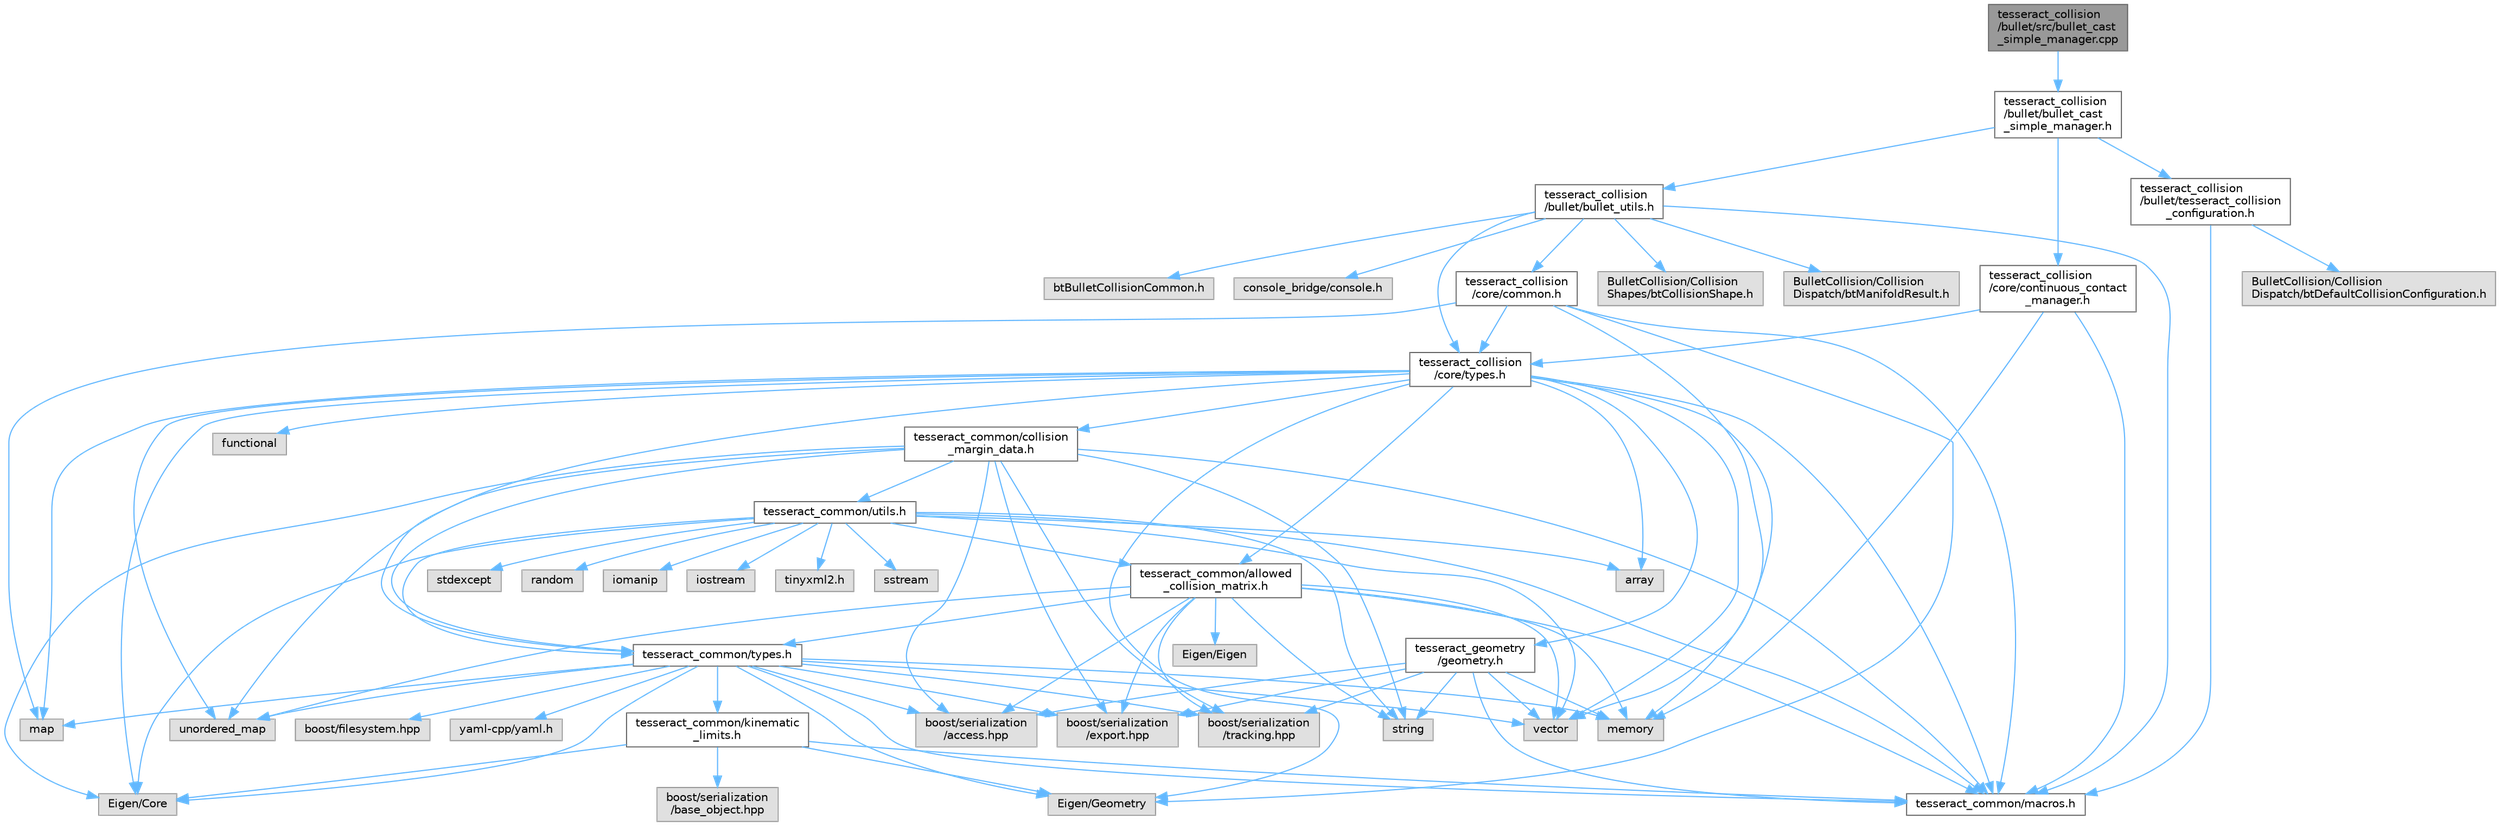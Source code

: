 digraph "tesseract_collision/bullet/src/bullet_cast_simple_manager.cpp"
{
 // LATEX_PDF_SIZE
  bgcolor="transparent";
  edge [fontname=Helvetica,fontsize=10,labelfontname=Helvetica,labelfontsize=10];
  node [fontname=Helvetica,fontsize=10,shape=box,height=0.2,width=0.4];
  Node1 [label="tesseract_collision\l/bullet/src/bullet_cast\l_simple_manager.cpp",height=0.2,width=0.4,color="gray40", fillcolor="grey60", style="filled", fontcolor="black",tooltip="Tesseract ROS Bullet Cast(continuous) Simple Manager implementation."];
  Node1 -> Node2 [color="steelblue1",style="solid"];
  Node2 [label="tesseract_collision\l/bullet/bullet_cast\l_simple_manager.h",height=0.2,width=0.4,color="grey40", fillcolor="white", style="filled",URL="$d5/d68/bullet__cast__simple__manager_8h.html",tooltip="Tesseract ROS Bullet cast(continuous) simple collision manager."];
  Node2 -> Node3 [color="steelblue1",style="solid"];
  Node3 [label="tesseract_collision\l/bullet/bullet_utils.h",height=0.2,width=0.4,color="grey40", fillcolor="white", style="filled",URL="$d6/d91/bullet__utils_8h.html",tooltip="Tesseract ROS Bullet environment utility function."];
  Node3 -> Node4 [color="steelblue1",style="solid"];
  Node4 [label="tesseract_common/macros.h",height=0.2,width=0.4,color="grey40", fillcolor="white", style="filled",URL="$de/d3c/macros_8h.html",tooltip="Common Tesseract Macros."];
  Node3 -> Node5 [color="steelblue1",style="solid"];
  Node5 [label="BulletCollision/Collision\lShapes/btCollisionShape.h",height=0.2,width=0.4,color="grey60", fillcolor="#E0E0E0", style="filled",tooltip=" "];
  Node3 -> Node6 [color="steelblue1",style="solid"];
  Node6 [label="BulletCollision/Collision\lDispatch/btManifoldResult.h",height=0.2,width=0.4,color="grey60", fillcolor="#E0E0E0", style="filled",tooltip=" "];
  Node3 -> Node7 [color="steelblue1",style="solid"];
  Node7 [label="btBulletCollisionCommon.h",height=0.2,width=0.4,color="grey60", fillcolor="#E0E0E0", style="filled",tooltip=" "];
  Node3 -> Node8 [color="steelblue1",style="solid"];
  Node8 [label="console_bridge/console.h",height=0.2,width=0.4,color="grey60", fillcolor="#E0E0E0", style="filled",tooltip=" "];
  Node3 -> Node9 [color="steelblue1",style="solid"];
  Node9 [label="tesseract_collision\l/core/types.h",height=0.2,width=0.4,color="grey40", fillcolor="white", style="filled",URL="$d3/db3/tesseract__collision_2core_2include_2tesseract__collision_2core_2types_8h.html",tooltip="Tesseracts Collision Common Types."];
  Node9 -> Node4 [color="steelblue1",style="solid"];
  Node9 -> Node10 [color="steelblue1",style="solid"];
  Node10 [label="Eigen/Core",height=0.2,width=0.4,color="grey60", fillcolor="#E0E0E0", style="filled",tooltip=" "];
  Node9 -> Node11 [color="steelblue1",style="solid"];
  Node11 [label="Eigen/Geometry",height=0.2,width=0.4,color="grey60", fillcolor="#E0E0E0", style="filled",tooltip=" "];
  Node9 -> Node12 [color="steelblue1",style="solid"];
  Node12 [label="vector",height=0.2,width=0.4,color="grey60", fillcolor="#E0E0E0", style="filled",tooltip=" "];
  Node9 -> Node13 [color="steelblue1",style="solid"];
  Node13 [label="memory",height=0.2,width=0.4,color="grey60", fillcolor="#E0E0E0", style="filled",tooltip=" "];
  Node9 -> Node14 [color="steelblue1",style="solid"];
  Node14 [label="map",height=0.2,width=0.4,color="grey60", fillcolor="#E0E0E0", style="filled",tooltip=" "];
  Node9 -> Node15 [color="steelblue1",style="solid"];
  Node15 [label="array",height=0.2,width=0.4,color="grey60", fillcolor="#E0E0E0", style="filled",tooltip=" "];
  Node9 -> Node16 [color="steelblue1",style="solid"];
  Node16 [label="unordered_map",height=0.2,width=0.4,color="grey60", fillcolor="#E0E0E0", style="filled",tooltip=" "];
  Node9 -> Node17 [color="steelblue1",style="solid"];
  Node17 [label="functional",height=0.2,width=0.4,color="grey60", fillcolor="#E0E0E0", style="filled",tooltip=" "];
  Node9 -> Node18 [color="steelblue1",style="solid"];
  Node18 [label="tesseract_geometry\l/geometry.h",height=0.2,width=0.4,color="grey40", fillcolor="white", style="filled",URL="$d0/da6/tesseract__geometry_2include_2tesseract__geometry_2geometry_8h.html",tooltip="Tesseract Geometries."];
  Node18 -> Node4 [color="steelblue1",style="solid"];
  Node18 -> Node19 [color="steelblue1",style="solid"];
  Node19 [label="boost/serialization\l/access.hpp",height=0.2,width=0.4,color="grey60", fillcolor="#E0E0E0", style="filled",tooltip=" "];
  Node18 -> Node20 [color="steelblue1",style="solid"];
  Node20 [label="boost/serialization\l/export.hpp",height=0.2,width=0.4,color="grey60", fillcolor="#E0E0E0", style="filled",tooltip=" "];
  Node18 -> Node13 [color="steelblue1",style="solid"];
  Node18 -> Node21 [color="steelblue1",style="solid"];
  Node21 [label="string",height=0.2,width=0.4,color="grey60", fillcolor="#E0E0E0", style="filled",tooltip=" "];
  Node18 -> Node12 [color="steelblue1",style="solid"];
  Node18 -> Node22 [color="steelblue1",style="solid"];
  Node22 [label="boost/serialization\l/tracking.hpp",height=0.2,width=0.4,color="grey60", fillcolor="#E0E0E0", style="filled",tooltip=" "];
  Node9 -> Node23 [color="steelblue1",style="solid"];
  Node23 [label="tesseract_common/types.h",height=0.2,width=0.4,color="grey40", fillcolor="white", style="filled",URL="$dd/ddb/tesseract__common_2include_2tesseract__common_2types_8h.html",tooltip="Common Tesseract Types."];
  Node23 -> Node4 [color="steelblue1",style="solid"];
  Node23 -> Node19 [color="steelblue1",style="solid"];
  Node23 -> Node10 [color="steelblue1",style="solid"];
  Node23 -> Node11 [color="steelblue1",style="solid"];
  Node23 -> Node12 [color="steelblue1",style="solid"];
  Node23 -> Node13 [color="steelblue1",style="solid"];
  Node23 -> Node14 [color="steelblue1",style="solid"];
  Node23 -> Node16 [color="steelblue1",style="solid"];
  Node23 -> Node24 [color="steelblue1",style="solid"];
  Node24 [label="boost/filesystem.hpp",height=0.2,width=0.4,color="grey60", fillcolor="#E0E0E0", style="filled",tooltip=" "];
  Node23 -> Node25 [color="steelblue1",style="solid"];
  Node25 [label="yaml-cpp/yaml.h",height=0.2,width=0.4,color="grey60", fillcolor="#E0E0E0", style="filled",tooltip=" "];
  Node23 -> Node26 [color="steelblue1",style="solid"];
  Node26 [label="tesseract_common/kinematic\l_limits.h",height=0.2,width=0.4,color="grey40", fillcolor="white", style="filled",URL="$d9/dc2/kinematic__limits_8h.html",tooltip="Common Tesseract Kinematic Limits and Related Utility Functions."];
  Node26 -> Node4 [color="steelblue1",style="solid"];
  Node26 -> Node10 [color="steelblue1",style="solid"];
  Node26 -> Node11 [color="steelblue1",style="solid"];
  Node26 -> Node27 [color="steelblue1",style="solid"];
  Node27 [label="boost/serialization\l/base_object.hpp",height=0.2,width=0.4,color="grey60", fillcolor="#E0E0E0", style="filled",tooltip=" "];
  Node23 -> Node20 [color="steelblue1",style="solid"];
  Node23 -> Node22 [color="steelblue1",style="solid"];
  Node9 -> Node28 [color="steelblue1",style="solid"];
  Node28 [label="tesseract_common/collision\l_margin_data.h",height=0.2,width=0.4,color="grey40", fillcolor="white", style="filled",URL="$d4/da8/collision__margin__data_8h.html",tooltip="This is used to store collision margin information."];
  Node28 -> Node4 [color="steelblue1",style="solid"];
  Node28 -> Node19 [color="steelblue1",style="solid"];
  Node28 -> Node10 [color="steelblue1",style="solid"];
  Node28 -> Node21 [color="steelblue1",style="solid"];
  Node28 -> Node16 [color="steelblue1",style="solid"];
  Node28 -> Node23 [color="steelblue1",style="solid"];
  Node28 -> Node29 [color="steelblue1",style="solid"];
  Node29 [label="tesseract_common/utils.h",height=0.2,width=0.4,color="grey40", fillcolor="white", style="filled",URL="$dc/d79/tesseract__common_2include_2tesseract__common_2utils_8h.html",tooltip="Common Tesseract Utility Functions."];
  Node29 -> Node4 [color="steelblue1",style="solid"];
  Node29 -> Node15 [color="steelblue1",style="solid"];
  Node29 -> Node12 [color="steelblue1",style="solid"];
  Node29 -> Node21 [color="steelblue1",style="solid"];
  Node29 -> Node30 [color="steelblue1",style="solid"];
  Node30 [label="sstream",height=0.2,width=0.4,color="grey60", fillcolor="#E0E0E0", style="filled",tooltip=" "];
  Node29 -> Node31 [color="steelblue1",style="solid"];
  Node31 [label="stdexcept",height=0.2,width=0.4,color="grey60", fillcolor="#E0E0E0", style="filled",tooltip=" "];
  Node29 -> Node32 [color="steelblue1",style="solid"];
  Node32 [label="random",height=0.2,width=0.4,color="grey60", fillcolor="#E0E0E0", style="filled",tooltip=" "];
  Node29 -> Node33 [color="steelblue1",style="solid"];
  Node33 [label="iomanip",height=0.2,width=0.4,color="grey60", fillcolor="#E0E0E0", style="filled",tooltip=" "];
  Node29 -> Node10 [color="steelblue1",style="solid"];
  Node29 -> Node34 [color="steelblue1",style="solid"];
  Node34 [label="iostream",height=0.2,width=0.4,color="grey60", fillcolor="#E0E0E0", style="filled",tooltip=" "];
  Node29 -> Node35 [color="steelblue1",style="solid"];
  Node35 [label="tinyxml2.h",height=0.2,width=0.4,color="grey60", fillcolor="#E0E0E0", style="filled",tooltip=" "];
  Node29 -> Node36 [color="steelblue1",style="solid"];
  Node36 [label="tesseract_common/allowed\l_collision_matrix.h",height=0.2,width=0.4,color="grey40", fillcolor="white", style="filled",URL="$d2/d01/allowed__collision__matrix_8h.html",tooltip=" "];
  Node36 -> Node4 [color="steelblue1",style="solid"];
  Node36 -> Node19 [color="steelblue1",style="solid"];
  Node36 -> Node21 [color="steelblue1",style="solid"];
  Node36 -> Node12 [color="steelblue1",style="solid"];
  Node36 -> Node13 [color="steelblue1",style="solid"];
  Node36 -> Node37 [color="steelblue1",style="solid"];
  Node37 [label="Eigen/Eigen",height=0.2,width=0.4,color="grey60", fillcolor="#E0E0E0", style="filled",tooltip=" "];
  Node36 -> Node16 [color="steelblue1",style="solid"];
  Node36 -> Node23 [color="steelblue1",style="solid"];
  Node36 -> Node20 [color="steelblue1",style="solid"];
  Node36 -> Node22 [color="steelblue1",style="solid"];
  Node29 -> Node23 [color="steelblue1",style="solid"];
  Node28 -> Node20 [color="steelblue1",style="solid"];
  Node28 -> Node22 [color="steelblue1",style="solid"];
  Node9 -> Node36 [color="steelblue1",style="solid"];
  Node3 -> Node38 [color="steelblue1",style="solid"];
  Node38 [label="tesseract_collision\l/core/common.h",height=0.2,width=0.4,color="grey40", fillcolor="white", style="filled",URL="$dc/d54/common_8h.html",tooltip="This is a collection of common methods."];
  Node38 -> Node4 [color="steelblue1",style="solid"];
  Node38 -> Node14 [color="steelblue1",style="solid"];
  Node38 -> Node12 [color="steelblue1",style="solid"];
  Node38 -> Node11 [color="steelblue1",style="solid"];
  Node38 -> Node9 [color="steelblue1",style="solid"];
  Node2 -> Node39 [color="steelblue1",style="solid"];
  Node39 [label="tesseract_collision\l/core/continuous_contact\l_manager.h",height=0.2,width=0.4,color="grey40", fillcolor="white", style="filled",URL="$d6/d0f/continuous__contact__manager_8h.html",tooltip="This is the continuous contact manager base class."];
  Node39 -> Node4 [color="steelblue1",style="solid"];
  Node39 -> Node13 [color="steelblue1",style="solid"];
  Node39 -> Node9 [color="steelblue1",style="solid"];
  Node2 -> Node40 [color="steelblue1",style="solid"];
  Node40 [label="tesseract_collision\l/bullet/tesseract_collision\l_configuration.h",height=0.2,width=0.4,color="grey40", fillcolor="white", style="filled",URL="$d0/d96/tesseract__collision__configuration_8h.html",tooltip="Modified bullet collision configuration."];
  Node40 -> Node4 [color="steelblue1",style="solid"];
  Node40 -> Node41 [color="steelblue1",style="solid"];
  Node41 [label="BulletCollision/Collision\lDispatch/btDefaultCollisionConfiguration.h",height=0.2,width=0.4,color="grey60", fillcolor="#E0E0E0", style="filled",tooltip=" "];
}

